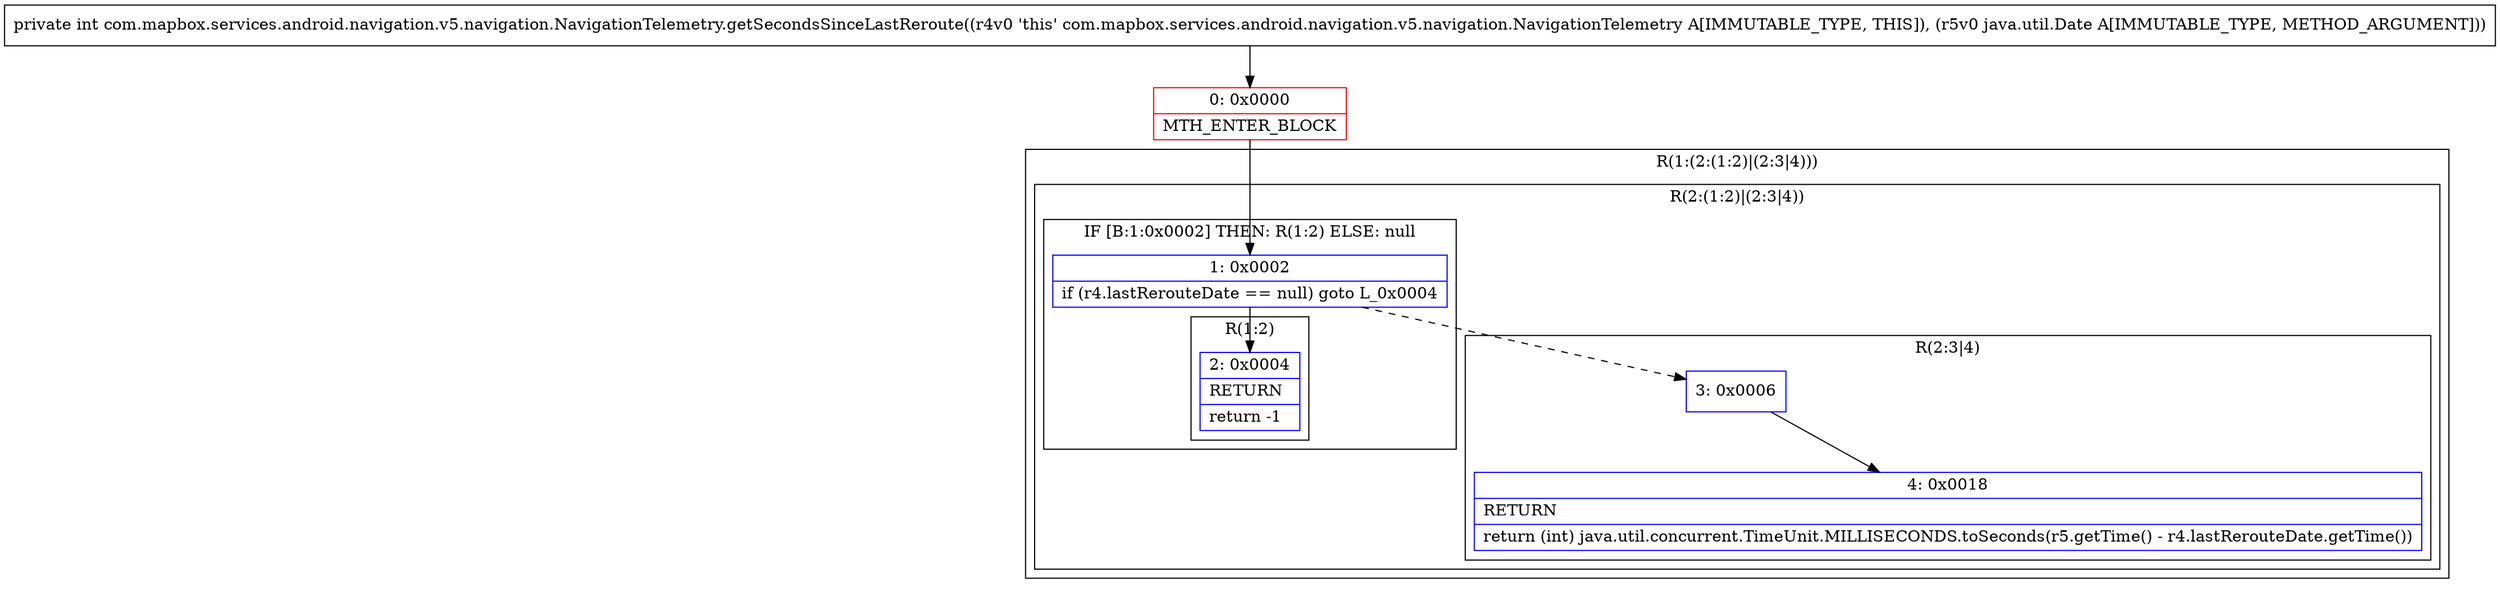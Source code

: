 digraph "CFG forcom.mapbox.services.android.navigation.v5.navigation.NavigationTelemetry.getSecondsSinceLastReroute(Ljava\/util\/Date;)I" {
subgraph cluster_Region_1678267673 {
label = "R(1:(2:(1:2)|(2:3|4)))";
node [shape=record,color=blue];
subgraph cluster_Region_212143105 {
label = "R(2:(1:2)|(2:3|4))";
node [shape=record,color=blue];
subgraph cluster_IfRegion_461336896 {
label = "IF [B:1:0x0002] THEN: R(1:2) ELSE: null";
node [shape=record,color=blue];
Node_1 [shape=record,label="{1\:\ 0x0002|if (r4.lastRerouteDate == null) goto L_0x0004\l}"];
subgraph cluster_Region_343588869 {
label = "R(1:2)";
node [shape=record,color=blue];
Node_2 [shape=record,label="{2\:\ 0x0004|RETURN\l|return \-1\l}"];
}
}
subgraph cluster_Region_855437070 {
label = "R(2:3|4)";
node [shape=record,color=blue];
Node_3 [shape=record,label="{3\:\ 0x0006}"];
Node_4 [shape=record,label="{4\:\ 0x0018|RETURN\l|return (int) java.util.concurrent.TimeUnit.MILLISECONDS.toSeconds(r5.getTime() \- r4.lastRerouteDate.getTime())\l}"];
}
}
}
Node_0 [shape=record,color=red,label="{0\:\ 0x0000|MTH_ENTER_BLOCK\l}"];
MethodNode[shape=record,label="{private int com.mapbox.services.android.navigation.v5.navigation.NavigationTelemetry.getSecondsSinceLastReroute((r4v0 'this' com.mapbox.services.android.navigation.v5.navigation.NavigationTelemetry A[IMMUTABLE_TYPE, THIS]), (r5v0 java.util.Date A[IMMUTABLE_TYPE, METHOD_ARGUMENT])) }"];
MethodNode -> Node_0;
Node_1 -> Node_2;
Node_1 -> Node_3[style=dashed];
Node_3 -> Node_4;
Node_0 -> Node_1;
}

